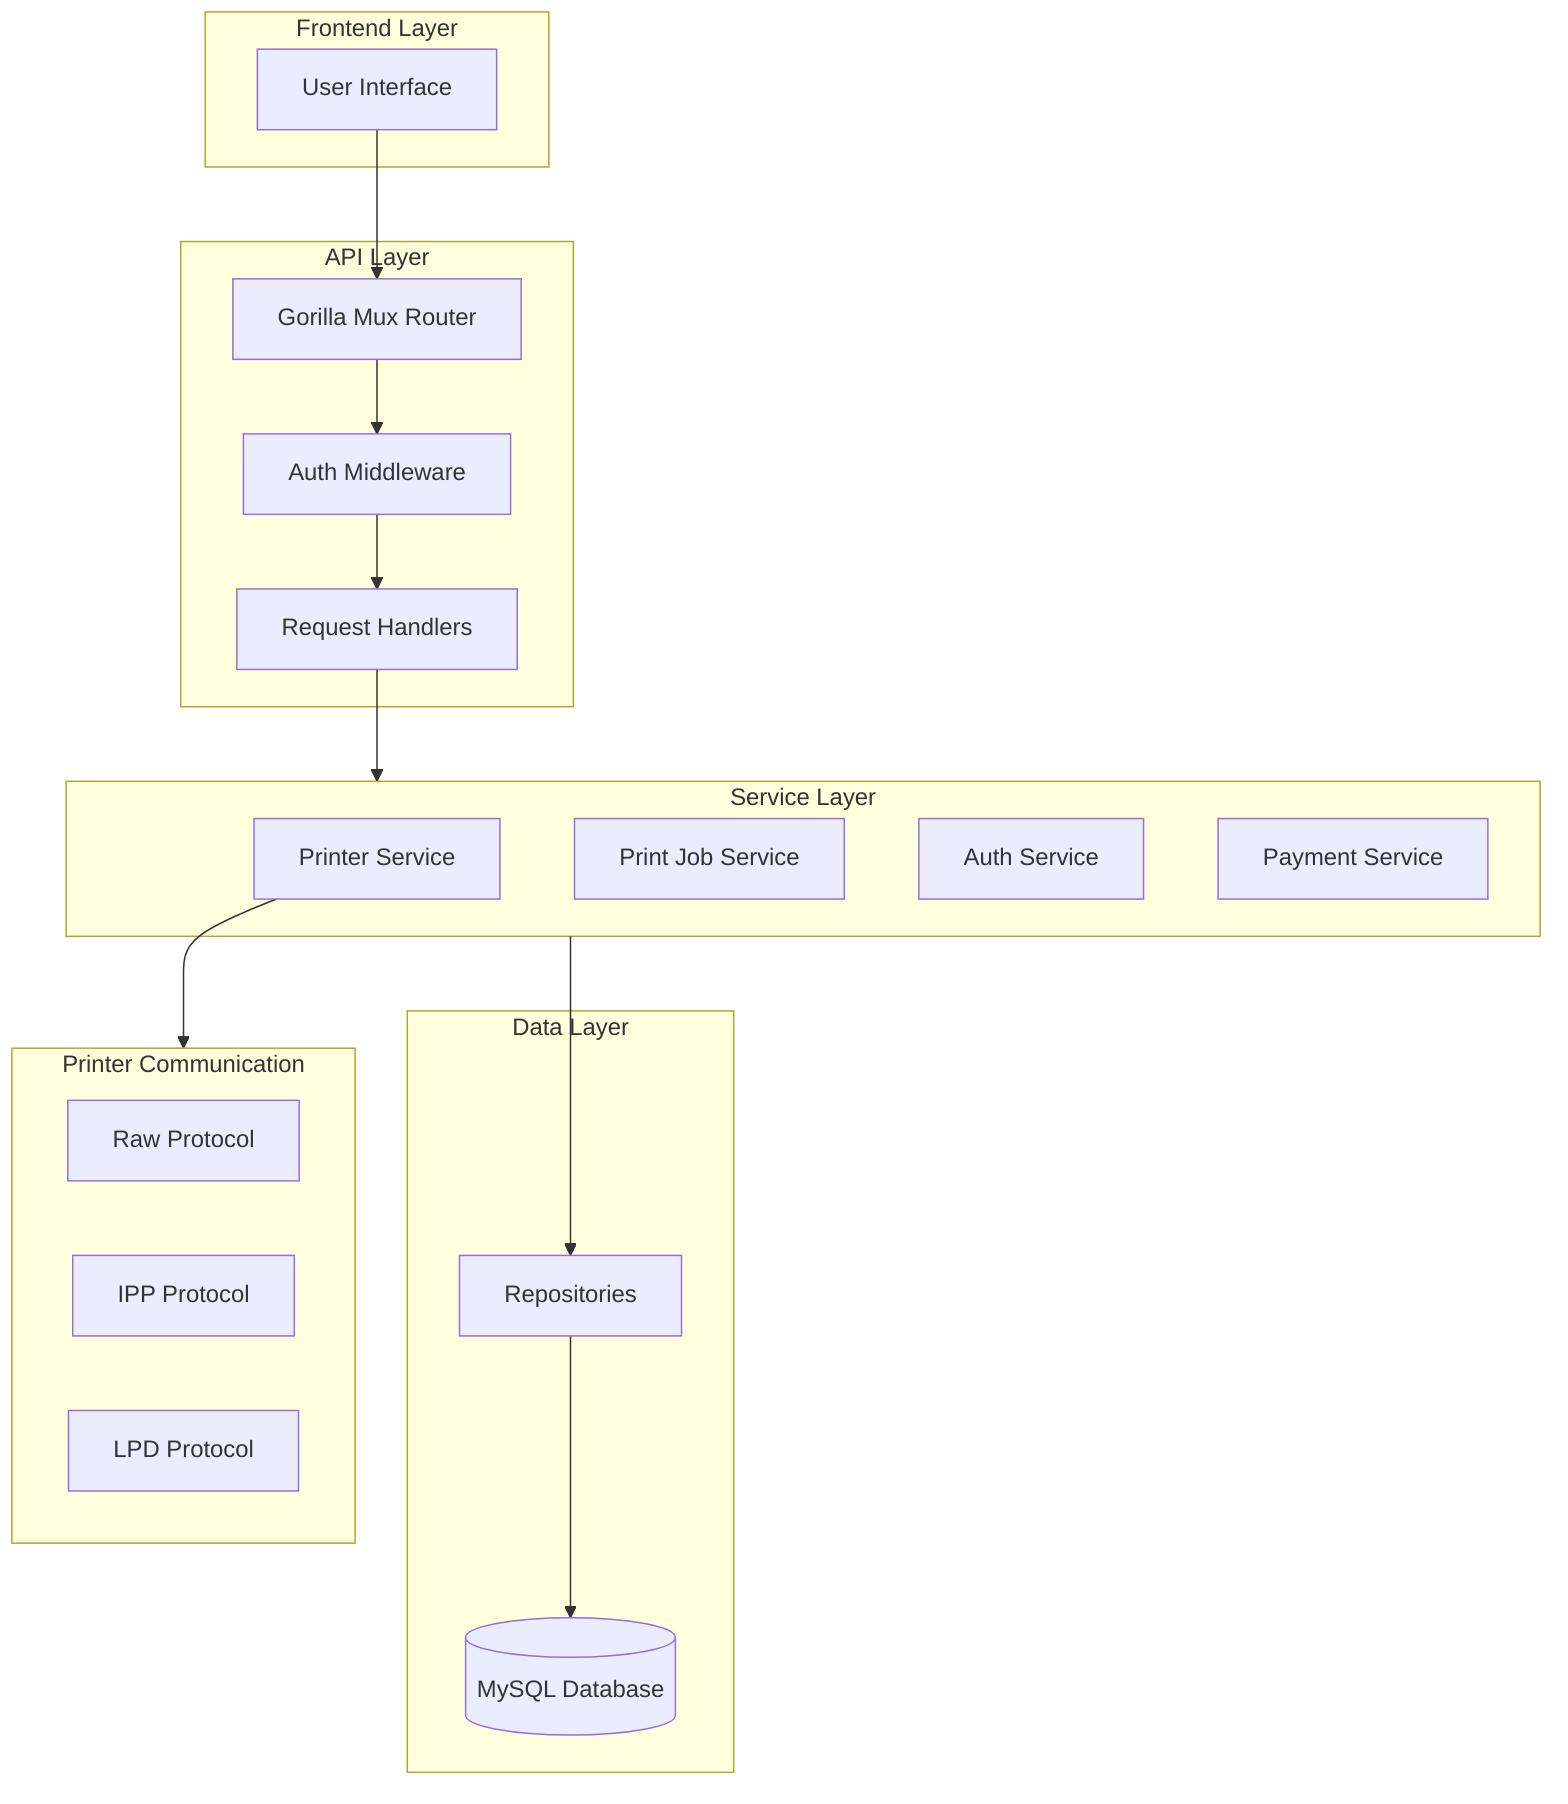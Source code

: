 flowchart TB
    subgraph Frontend[Frontend Layer]
        UI[User Interface]
    end

    subgraph API[API Layer]
        Router[Gorilla Mux Router]
        Auth[Auth Middleware]
        Handlers[Request Handlers]
    end

    subgraph Services[Service Layer]
        PS[Printer Service]
        PJS[Print Job Service]
        AS[Auth Service]
        PYS[Payment Service]
    end

    subgraph DataLayer[Data Layer]
        DB[(MySQL Database)]
        Repos[Repositories]
    end

    subgraph PrinterProtocols[Printer Communication]
        Raw[Raw Protocol]
        IPP[IPP Protocol]
        LPD[LPD Protocol]
    end

    UI --> Router
    Router --> Auth
    Auth --> Handlers
    Handlers --> Services
    Services --> Repos
    Repos --> DB
    PS --> PrinterProtocols